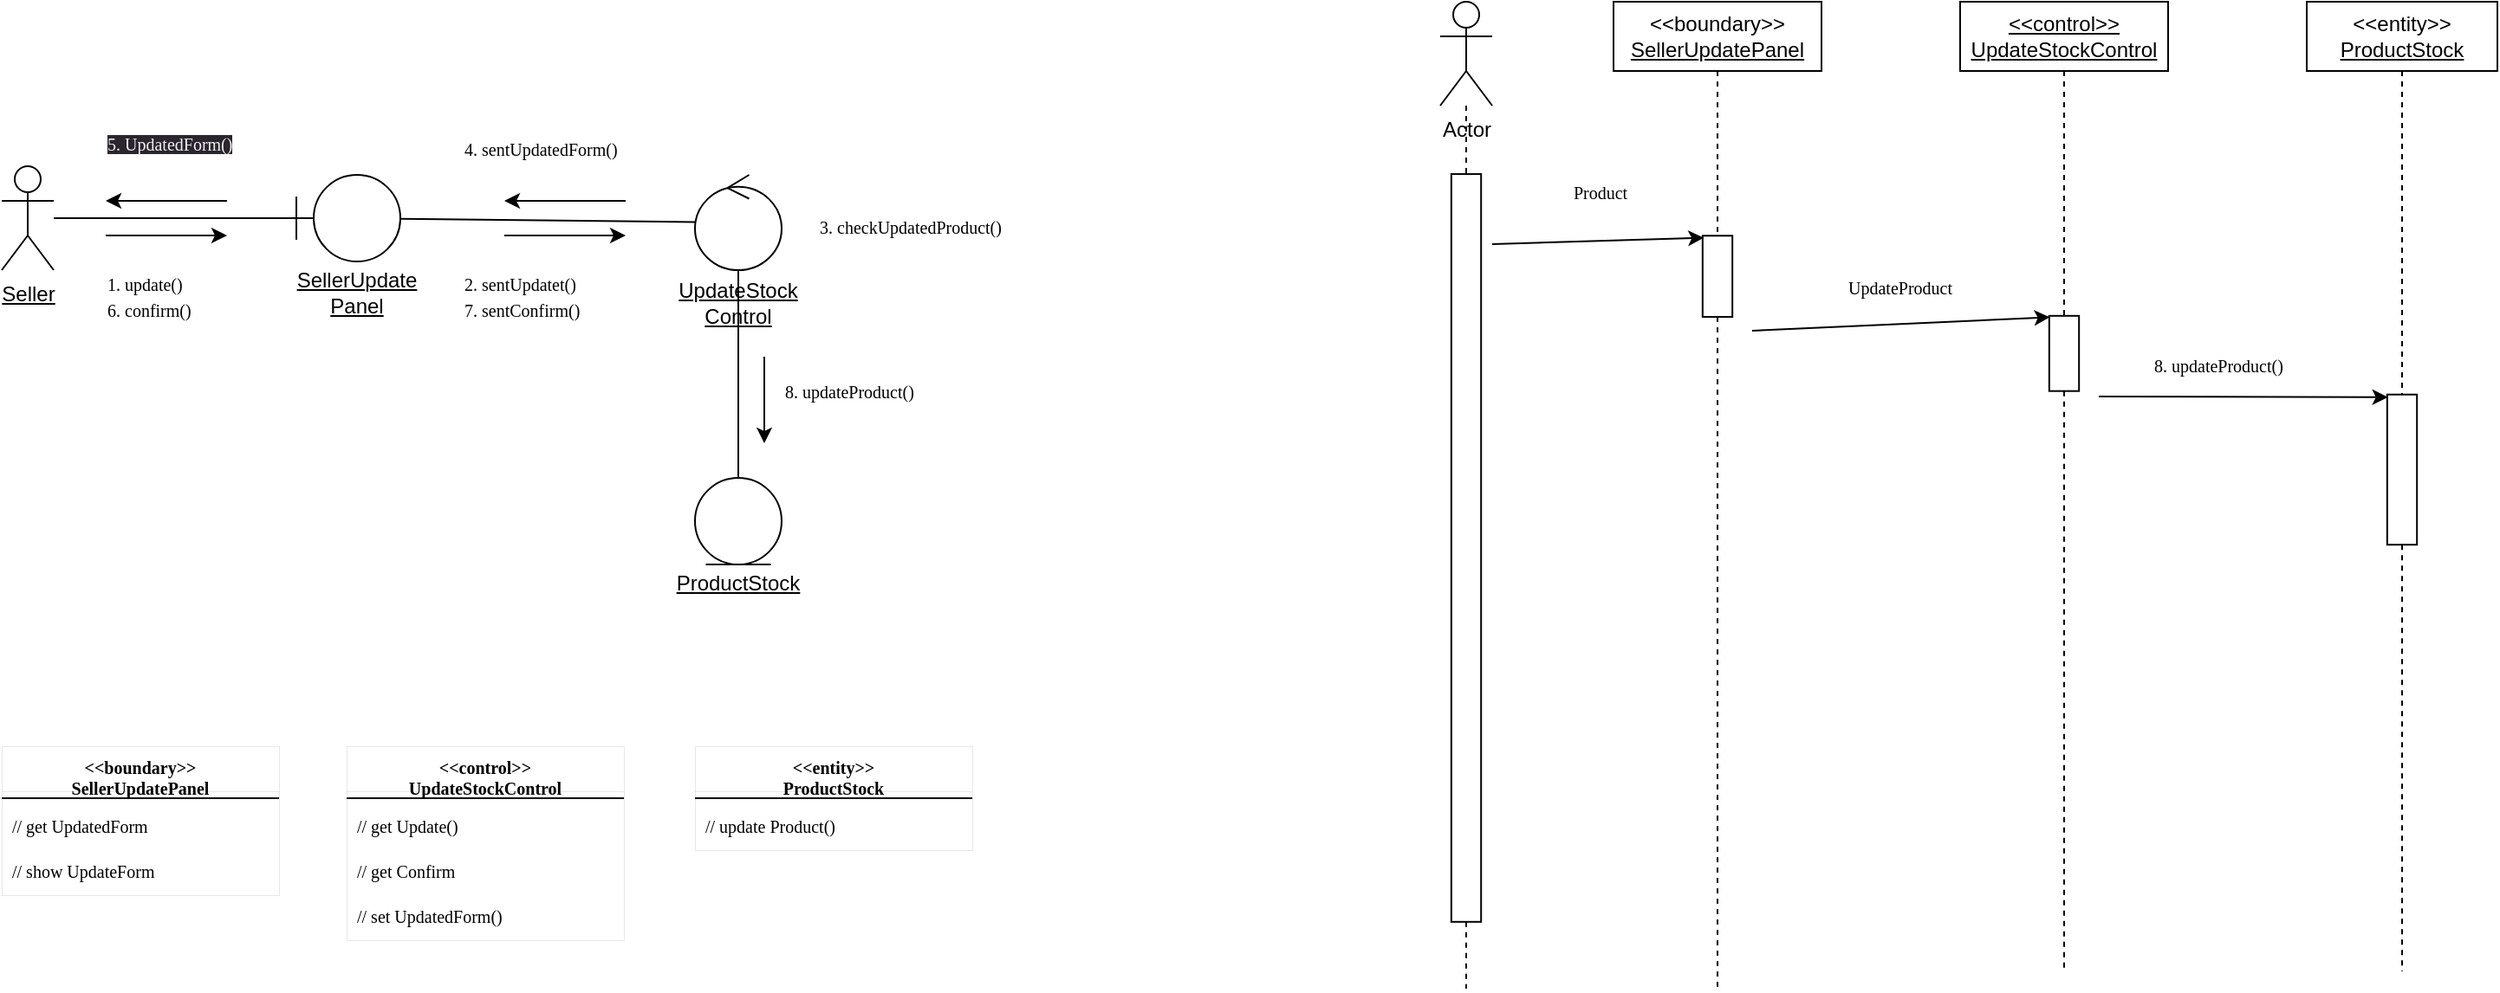 <mxfile>
    <diagram id="cSm3X3dxzu8x9c72r_2N" name="Page-1">
        <mxGraphModel dx="1826" dy="755" grid="1" gridSize="10" guides="1" tooltips="1" connect="1" arrows="1" fold="1" page="1" pageScale="1" pageWidth="850" pageHeight="1100" math="0" shadow="0">
            <root>
                <mxCell id="0"/>
                <mxCell id="1" parent="0"/>
                <mxCell id="41" style="edgeStyle=none;html=1;fontFamily=Tahoma;fontSize=10;endArrow=none;endFill=0;dashed=1;startArrow=none;" parent="1" source="44" edge="1">
                    <mxGeometry relative="1" as="geometry">
                        <mxPoint x="250" y="610" as="targetPoint"/>
                    </mxGeometry>
                </mxCell>
                <mxCell id="2" value="&amp;lt;&amp;lt;boundary&amp;gt;&amp;gt;&lt;br&gt;&lt;u&gt;SellerUpdatePanel&lt;/u&gt;" style="rounded=0;whiteSpace=wrap;html=1;" parent="1" vertex="1">
                    <mxGeometry x="190" y="40" width="120" height="40" as="geometry"/>
                </mxCell>
                <mxCell id="46" style="edgeStyle=none;html=1;dashed=1;fontFamily=Tahoma;fontSize=10;endArrow=none;endFill=0;startArrow=none;" parent="1" source="95" edge="1">
                    <mxGeometry relative="1" as="geometry">
                        <mxPoint x="450" y="600" as="targetPoint"/>
                    </mxGeometry>
                </mxCell>
                <mxCell id="3" value="&lt;u&gt;&amp;lt;&amp;lt;control&amp;gt;&amp;gt;&lt;br&gt;UpdateStockControl&lt;/u&gt;" style="rounded=0;whiteSpace=wrap;html=1;" parent="1" vertex="1">
                    <mxGeometry x="390" y="40" width="120" height="40" as="geometry"/>
                </mxCell>
                <mxCell id="47" style="edgeStyle=none;html=1;dashed=1;fontFamily=Tahoma;fontSize=10;endArrow=none;endFill=0;startArrow=none;" parent="1" source="103" edge="1">
                    <mxGeometry relative="1" as="geometry">
                        <mxPoint x="645" y="600" as="targetPoint"/>
                    </mxGeometry>
                </mxCell>
                <mxCell id="4" value="&amp;lt;&amp;lt;entity&amp;gt;&amp;gt;&lt;br&gt;&lt;u&gt;ProductStock&lt;/u&gt;" style="rounded=0;whiteSpace=wrap;html=1;" parent="1" vertex="1">
                    <mxGeometry x="590" y="40" width="110" height="40" as="geometry"/>
                </mxCell>
                <mxCell id="6" style="edgeStyle=none;html=1;dashed=1;startArrow=none;endArrow=none;endFill=0;" parent="1" source="39" edge="1">
                    <mxGeometry relative="1" as="geometry">
                        <mxPoint x="105" y="610" as="targetPoint"/>
                    </mxGeometry>
                </mxCell>
                <mxCell id="5" value="Actor" style="shape=umlActor;verticalLabelPosition=bottom;verticalAlign=top;html=1;outlineConnect=0;" parent="1" vertex="1">
                    <mxGeometry x="90" y="40" width="30" height="60" as="geometry"/>
                </mxCell>
                <mxCell id="24" value="" style="edgeStyle=none;html=1;fontFamily=Tahoma;fontSize=10;endArrow=none;endFill=0;" parent="1" source="8" target="9" edge="1">
                    <mxGeometry relative="1" as="geometry"/>
                </mxCell>
                <mxCell id="8" value="&lt;u&gt;&lt;br&gt;&lt;br&gt;&lt;br&gt;&lt;br&gt;&lt;br&gt;&lt;br&gt;UpdateStock&lt;br&gt;Control&lt;/u&gt;" style="ellipse;shape=umlControl;whiteSpace=wrap;html=1;" parent="1" vertex="1">
                    <mxGeometry x="-340" y="140" width="50" height="55" as="geometry"/>
                </mxCell>
                <mxCell id="9" value="&lt;br&gt;&lt;br&gt;&lt;br&gt;&lt;br&gt;&lt;br&gt;&lt;u&gt;ProductStock&lt;/u&gt;" style="ellipse;shape=umlEntity;whiteSpace=wrap;html=1;" parent="1" vertex="1">
                    <mxGeometry x="-340" y="315" width="50" height="50" as="geometry"/>
                </mxCell>
                <mxCell id="20" style="edgeStyle=none;html=1;fontFamily=Tahoma;fontSize=10;endArrow=none;endFill=0;" parent="1" source="10" target="8" edge="1">
                    <mxGeometry relative="1" as="geometry"/>
                </mxCell>
                <mxCell id="10" value="&lt;u&gt;&lt;br&gt;&lt;br&gt;&lt;br&gt;&lt;br&gt;&lt;br&gt;&lt;br&gt;SellerUpdate&lt;br&gt;Panel&lt;/u&gt;" style="shape=umlBoundary;whiteSpace=wrap;html=1;" parent="1" vertex="1">
                    <mxGeometry x="-570" y="140" width="60" height="50" as="geometry"/>
                </mxCell>
                <mxCell id="15" style="edgeStyle=none;html=1;fontFamily=Tahoma;endArrow=none;endFill=0;" parent="1" source="11" target="10" edge="1">
                    <mxGeometry relative="1" as="geometry"/>
                </mxCell>
                <mxCell id="11" value="&lt;u&gt;Seller&lt;/u&gt;" style="shape=umlActor;verticalLabelPosition=bottom;verticalAlign=top;html=1;outlineConnect=0;" parent="1" vertex="1">
                    <mxGeometry x="-740" y="135" width="30" height="60" as="geometry"/>
                </mxCell>
                <mxCell id="17" value="" style="endArrow=classic;html=1;fontFamily=Tahoma;" parent="1" edge="1">
                    <mxGeometry width="50" height="50" relative="1" as="geometry">
                        <mxPoint x="-680" y="175" as="sourcePoint"/>
                        <mxPoint x="-610" y="175" as="targetPoint"/>
                    </mxGeometry>
                </mxCell>
                <mxCell id="18" value="&lt;font style=&quot;font-size: 10px;&quot;&gt;1. update()&lt;br&gt;6. confirm()&lt;/font&gt;" style="text;html=1;align=left;verticalAlign=middle;resizable=0;points=[];autosize=1;strokeColor=none;fillColor=none;fontFamily=Tahoma;strokeWidth=0;" parent="1" vertex="1">
                    <mxGeometry x="-681" y="190" width="80" height="40" as="geometry"/>
                </mxCell>
                <mxCell id="21" value="&lt;font style=&quot;font-size: 10px;&quot;&gt;&lt;font style=&quot;font-size: 10px;&quot;&gt;2. sentUpdatet()&lt;br&gt;&lt;/font&gt;7. sentConfirm()&lt;br&gt;&lt;/font&gt;" style="text;html=1;align=left;verticalAlign=middle;resizable=0;points=[];autosize=1;strokeColor=none;fillColor=none;fontFamily=Tahoma;strokeWidth=0;" parent="1" vertex="1">
                    <mxGeometry x="-475" y="190" width="100" height="40" as="geometry"/>
                </mxCell>
                <mxCell id="25" value="" style="endArrow=classic;html=1;fontFamily=Tahoma;" parent="1" edge="1">
                    <mxGeometry width="50" height="50" relative="1" as="geometry">
                        <mxPoint x="-610" y="155" as="sourcePoint"/>
                        <mxPoint x="-680" y="155" as="targetPoint"/>
                    </mxGeometry>
                </mxCell>
                <mxCell id="27" value="" style="endArrow=classic;html=1;fontFamily=Tahoma;" parent="1" edge="1">
                    <mxGeometry width="50" height="50" relative="1" as="geometry">
                        <mxPoint x="-450" y="175" as="sourcePoint"/>
                        <mxPoint x="-380" y="175" as="targetPoint"/>
                    </mxGeometry>
                </mxCell>
                <mxCell id="28" value="" style="endArrow=classic;html=1;fontFamily=Tahoma;" parent="1" edge="1">
                    <mxGeometry width="50" height="50" relative="1" as="geometry">
                        <mxPoint x="-380" y="155" as="sourcePoint"/>
                        <mxPoint x="-450" y="155" as="targetPoint"/>
                    </mxGeometry>
                </mxCell>
                <mxCell id="29" value="&lt;font style=&quot;&quot;&gt;&lt;span style=&quot;font-size: 10px;&quot;&gt;4. sentUpdatedForm()&lt;/span&gt;&lt;br&gt;&lt;/font&gt;" style="text;html=1;align=left;verticalAlign=middle;resizable=0;points=[];autosize=1;strokeColor=none;fillColor=none;fontFamily=Tahoma;strokeWidth=0;" parent="1" vertex="1">
                    <mxGeometry x="-475" y="110" width="120" height="30" as="geometry"/>
                </mxCell>
                <mxCell id="30" value="&lt;span style=&quot;color: rgb(240, 240, 240); font-family: Tahoma; font-size: 10px; font-style: normal; font-variant-ligatures: normal; font-variant-caps: normal; font-weight: 400; letter-spacing: normal; orphans: 2; text-align: left; text-indent: 0px; text-transform: none; widows: 2; word-spacing: 0px; -webkit-text-stroke-width: 0px; background-color: rgb(42, 37, 47); text-decoration-thickness: initial; text-decoration-style: initial; text-decoration-color: initial; float: none; display: inline !important;&quot;&gt;5. UpdatedForm()&lt;br&gt;&lt;/span&gt;" style="text;whiteSpace=wrap;html=1;fontSize=10;fontFamily=Tahoma;" parent="1" vertex="1">
                    <mxGeometry x="-681" y="110" width="130" height="25" as="geometry"/>
                </mxCell>
                <mxCell id="40" value="" style="edgeStyle=none;html=1;dashed=1;endArrow=none;" parent="1" source="5" target="39" edge="1">
                    <mxGeometry relative="1" as="geometry">
                        <mxPoint x="105" y="610" as="targetPoint"/>
                        <mxPoint x="105" y="100" as="sourcePoint"/>
                    </mxGeometry>
                </mxCell>
                <mxCell id="39" value="" style="rounded=0;whiteSpace=wrap;html=1;rotation=90;" parent="1" vertex="1">
                    <mxGeometry x="-110.93" y="346.88" width="431.87" height="17.18" as="geometry"/>
                </mxCell>
                <mxCell id="45" value="" style="edgeStyle=none;html=1;fontFamily=Tahoma;fontSize=10;endArrow=none;endFill=0;dashed=1;" parent="1" source="2" target="44" edge="1">
                    <mxGeometry relative="1" as="geometry">
                        <mxPoint x="240" y="610" as="targetPoint"/>
                        <mxPoint x="249.636" y="80" as="sourcePoint"/>
                    </mxGeometry>
                </mxCell>
                <mxCell id="44" value="" style="rounded=0;whiteSpace=wrap;html=1;rotation=90;" parent="1" vertex="1">
                    <mxGeometry x="226.56" y="190" width="46.88" height="17.18" as="geometry"/>
                </mxCell>
                <mxCell id="48" value="" style="endArrow=classic;html=1;fontFamily=Tahoma;" parent="1" edge="1">
                    <mxGeometry width="50" height="50" relative="1" as="geometry">
                        <mxPoint x="-300" y="245" as="sourcePoint"/>
                        <mxPoint x="-300" y="295" as="targetPoint"/>
                    </mxGeometry>
                </mxCell>
                <mxCell id="50" value="&lt;font style=&quot;font-size: 10px;&quot;&gt;8. updateProduct()&lt;br&gt;&lt;/font&gt;" style="text;html=1;align=left;verticalAlign=middle;resizable=0;points=[];autosize=1;strokeColor=none;fillColor=none;fontFamily=Tahoma;strokeWidth=0;" parent="1" vertex="1">
                    <mxGeometry x="-290" y="250" width="110" height="30" as="geometry"/>
                </mxCell>
                <mxCell id="66" value="&lt;&lt;boundary&gt;&gt;&#10;SellerUpdatePanel" style="swimlane;fontStyle=1;align=center;verticalAlign=top;childLayout=stackLayout;horizontal=1;startSize=26;horizontalStack=0;resizeParent=1;resizeParentMax=0;resizeLast=0;collapsible=1;marginBottom=0;strokeWidth=0;fontFamily=Tahoma;fontSize=10;" vertex="1" parent="1">
                    <mxGeometry x="-740" y="470" width="160" height="86" as="geometry"/>
                </mxCell>
                <mxCell id="68" value="" style="line;strokeWidth=1;fillColor=none;align=left;verticalAlign=middle;spacingTop=-1;spacingLeft=3;spacingRight=3;rotatable=0;labelPosition=right;points=[];portConstraint=eastwest;strokeColor=inherit;fontFamily=Tahoma;fontSize=10;" vertex="1" parent="66">
                    <mxGeometry y="26" width="160" height="8" as="geometry"/>
                </mxCell>
                <mxCell id="71" value="// get UpdatedForm" style="text;strokeColor=none;fillColor=none;align=left;verticalAlign=top;spacingLeft=4;spacingRight=4;overflow=hidden;rotatable=0;points=[[0,0.5],[1,0.5]];portConstraint=eastwest;strokeWidth=0;fontFamily=Tahoma;fontSize=10;" vertex="1" parent="66">
                    <mxGeometry y="34" width="160" height="26" as="geometry"/>
                </mxCell>
                <mxCell id="80" value="// show UpdateForm" style="text;strokeColor=none;fillColor=none;align=left;verticalAlign=top;spacingLeft=4;spacingRight=4;overflow=hidden;rotatable=0;points=[[0,0.5],[1,0.5]];portConstraint=eastwest;strokeWidth=0;fontFamily=Tahoma;fontSize=10;" vertex="1" parent="66">
                    <mxGeometry y="60" width="160" height="26" as="geometry"/>
                </mxCell>
                <mxCell id="74" value="&lt;&lt;control&gt;&gt;&#10;UpdateStockControl" style="swimlane;fontStyle=1;align=center;verticalAlign=top;childLayout=stackLayout;horizontal=1;startSize=26;horizontalStack=0;resizeParent=1;resizeParentMax=0;resizeLast=0;collapsible=1;marginBottom=0;strokeWidth=0;fontFamily=Tahoma;fontSize=10;" vertex="1" parent="1">
                    <mxGeometry x="-541" y="470" width="160" height="112" as="geometry">
                        <mxRectangle x="-551" y="440" width="140" height="40" as="alternateBounds"/>
                    </mxGeometry>
                </mxCell>
                <mxCell id="75" value="" style="line;strokeWidth=1;fillColor=none;align=left;verticalAlign=middle;spacingTop=-1;spacingLeft=3;spacingRight=3;rotatable=0;labelPosition=right;points=[];portConstraint=eastwest;strokeColor=inherit;fontFamily=Tahoma;fontSize=10;" vertex="1" parent="74">
                    <mxGeometry y="26" width="160" height="8" as="geometry"/>
                </mxCell>
                <mxCell id="76" value="// get Update()" style="text;strokeColor=none;fillColor=none;align=left;verticalAlign=top;spacingLeft=4;spacingRight=4;overflow=hidden;rotatable=0;points=[[0,0.5],[1,0.5]];portConstraint=eastwest;strokeWidth=0;fontFamily=Tahoma;fontSize=10;" vertex="1" parent="74">
                    <mxGeometry y="34" width="160" height="26" as="geometry"/>
                </mxCell>
                <mxCell id="77" value="// get Confirm" style="text;strokeColor=none;fillColor=none;align=left;verticalAlign=top;spacingLeft=4;spacingRight=4;overflow=hidden;rotatable=0;points=[[0,0.5],[1,0.5]];portConstraint=eastwest;strokeWidth=0;fontFamily=Tahoma;fontSize=10;" vertex="1" parent="74">
                    <mxGeometry y="60" width="160" height="26" as="geometry"/>
                </mxCell>
                <mxCell id="101" value="// set UpdatedForm()" style="text;strokeColor=none;fillColor=none;align=left;verticalAlign=top;spacingLeft=4;spacingRight=4;overflow=hidden;rotatable=0;points=[[0,0.5],[1,0.5]];portConstraint=eastwest;strokeWidth=0;fontFamily=Tahoma;fontSize=10;" vertex="1" parent="74">
                    <mxGeometry y="86" width="160" height="26" as="geometry"/>
                </mxCell>
                <mxCell id="81" value="&lt;&lt;entity&gt;&gt;&#10;ProductStock" style="swimlane;fontStyle=1;align=center;verticalAlign=top;childLayout=stackLayout;horizontal=1;startSize=26;horizontalStack=0;resizeParent=1;resizeParentMax=0;resizeLast=0;collapsible=1;marginBottom=0;strokeWidth=0;fontFamily=Tahoma;fontSize=10;" vertex="1" parent="1">
                    <mxGeometry x="-340" y="470" width="160" height="60" as="geometry">
                        <mxRectangle x="-551" y="440" width="140" height="40" as="alternateBounds"/>
                    </mxGeometry>
                </mxCell>
                <mxCell id="82" value="" style="line;strokeWidth=1;fillColor=none;align=left;verticalAlign=middle;spacingTop=-1;spacingLeft=3;spacingRight=3;rotatable=0;labelPosition=right;points=[];portConstraint=eastwest;strokeColor=inherit;fontFamily=Tahoma;fontSize=10;" vertex="1" parent="81">
                    <mxGeometry y="26" width="160" height="8" as="geometry"/>
                </mxCell>
                <mxCell id="85" value="// update Product()" style="text;strokeColor=none;fillColor=none;align=left;verticalAlign=top;spacingLeft=4;spacingRight=4;overflow=hidden;rotatable=0;points=[[0,0.5],[1,0.5]];portConstraint=eastwest;strokeWidth=0;fontFamily=Tahoma;fontSize=10;" vertex="1" parent="81">
                    <mxGeometry y="34" width="160" height="26" as="geometry"/>
                </mxCell>
                <mxCell id="86" value="&lt;font style=&quot;&quot;&gt;&lt;span style=&quot;font-size: 10px;&quot;&gt;3. checkUpdatedProduct()&lt;/span&gt;&lt;br&gt;&lt;/font&gt;" style="text;html=1;align=left;verticalAlign=middle;resizable=0;points=[];autosize=1;strokeColor=none;fillColor=none;fontFamily=Tahoma;strokeWidth=0;" vertex="1" parent="1">
                    <mxGeometry x="-270" y="155" width="140" height="30" as="geometry"/>
                </mxCell>
                <mxCell id="90" value="Product" style="text;html=1;align=center;verticalAlign=middle;resizable=0;points=[];autosize=1;strokeColor=none;fillColor=none;fontSize=10;fontFamily=Tahoma;strokeWidth=0;" vertex="1" parent="1">
                    <mxGeometry x="151.56" y="135" width="60" height="30" as="geometry"/>
                </mxCell>
                <mxCell id="93" value="" style="endArrow=classic;html=1;fontFamily=Tahoma;entryX=0.018;entryY=0.976;entryDx=0;entryDy=0;entryPerimeter=0;" edge="1" parent="1" target="95">
                    <mxGeometry width="50" height="50" relative="1" as="geometry">
                        <mxPoint x="270" y="230" as="sourcePoint"/>
                        <mxPoint x="440" y="240" as="targetPoint"/>
                    </mxGeometry>
                </mxCell>
                <mxCell id="97" value="" style="edgeStyle=none;html=1;dashed=1;fontFamily=Tahoma;fontSize=10;endArrow=none;endFill=0;" edge="1" parent="1" source="3" target="95">
                    <mxGeometry relative="1" as="geometry">
                        <mxPoint x="450" y="600" as="targetPoint"/>
                        <mxPoint x="450" y="80.0" as="sourcePoint"/>
                    </mxGeometry>
                </mxCell>
                <mxCell id="95" value="" style="rounded=0;whiteSpace=wrap;html=1;rotation=90;" vertex="1" parent="1">
                    <mxGeometry x="428.28" y="234.54" width="43.44" height="17.18" as="geometry"/>
                </mxCell>
                <mxCell id="98" value="" style="endArrow=classic;html=1;fontFamily=Tahoma;entryX=0.025;entryY=0.958;entryDx=0;entryDy=0;entryPerimeter=0;" edge="1" parent="1" target="44">
                    <mxGeometry width="50" height="50" relative="1" as="geometry">
                        <mxPoint x="120" y="180" as="sourcePoint"/>
                        <mxPoint x="226.562" y="185.002" as="targetPoint"/>
                    </mxGeometry>
                </mxCell>
                <mxCell id="99" value="UpdateProduct" style="text;html=1;align=center;verticalAlign=middle;resizable=0;points=[];autosize=1;strokeColor=none;fillColor=none;fontSize=10;fontFamily=Tahoma;strokeWidth=0;" vertex="1" parent="1">
                    <mxGeometry x="310" y="190" width="90" height="30" as="geometry"/>
                </mxCell>
                <mxCell id="102" value="" style="endArrow=classic;html=1;fontFamily=Tahoma;entryX=0.018;entryY=0.976;entryDx=0;entryDy=0;entryPerimeter=0;" edge="1" parent="1" target="103">
                    <mxGeometry width="50" height="50" relative="1" as="geometry">
                        <mxPoint x="470" y="268" as="sourcePoint"/>
                        <mxPoint x="640" y="257.81" as="targetPoint"/>
                    </mxGeometry>
                </mxCell>
                <mxCell id="105" value="" style="edgeStyle=none;html=1;dashed=1;fontFamily=Tahoma;fontSize=10;endArrow=none;endFill=0;" edge="1" parent="1" source="4" target="103">
                    <mxGeometry relative="1" as="geometry">
                        <mxPoint x="645" y="600" as="targetPoint"/>
                        <mxPoint x="645" y="80.0" as="sourcePoint"/>
                    </mxGeometry>
                </mxCell>
                <mxCell id="103" value="" style="rounded=0;whiteSpace=wrap;html=1;rotation=90;" vertex="1" parent="1">
                    <mxGeometry x="601.64" y="301.64" width="86.72" height="17.18" as="geometry"/>
                </mxCell>
                <mxCell id="108" value="&lt;font style=&quot;font-size: 10px;&quot;&gt;8. updateProduct()&lt;br&gt;&lt;/font&gt;" style="text;html=1;align=left;verticalAlign=middle;resizable=0;points=[];autosize=1;strokeColor=none;fillColor=none;fontFamily=Tahoma;strokeWidth=0;" vertex="1" parent="1">
                    <mxGeometry x="500" y="234.54" width="110" height="30" as="geometry"/>
                </mxCell>
            </root>
        </mxGraphModel>
    </diagram>
</mxfile>